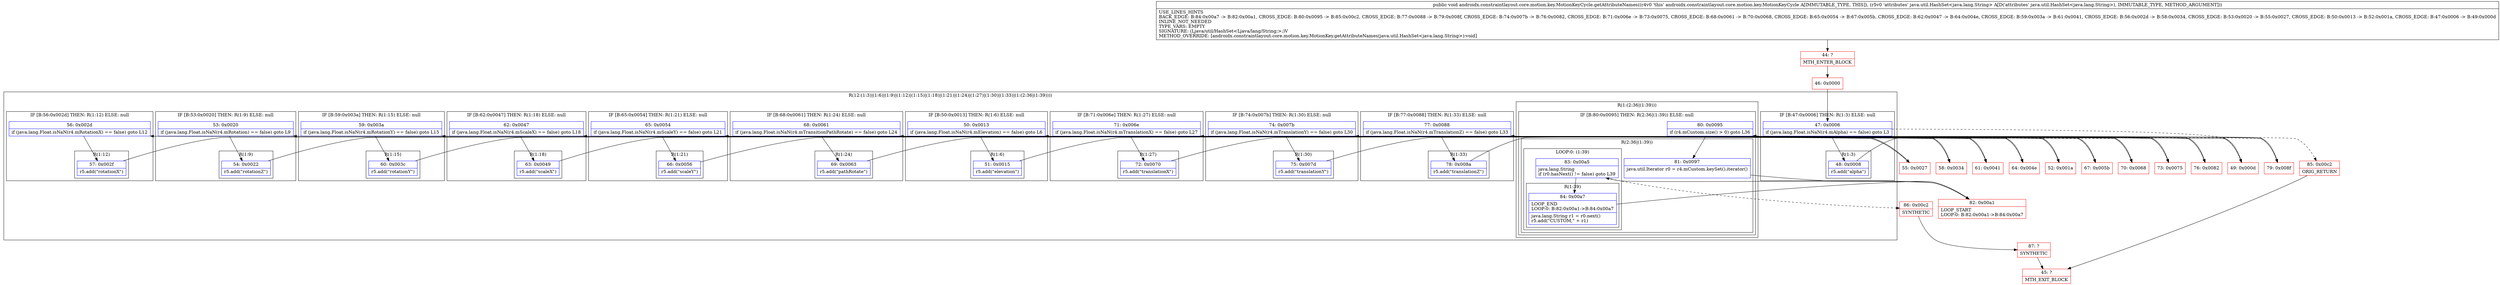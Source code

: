digraph "CFG forandroidx.constraintlayout.core.motion.key.MotionKeyCycle.getAttributeNames(Ljava\/util\/HashSet;)V" {
subgraph cluster_Region_1260483211 {
label = "R(12:(1:3)|(1:6)|(1:9)|(1:12)|(1:15)|(1:18)|(1:21)|(1:24)|(1:27)|(1:30)|(1:33)|(1:(2:36|(1:39))))";
node [shape=record,color=blue];
subgraph cluster_IfRegion_807951643 {
label = "IF [B:47:0x0006] THEN: R(1:3) ELSE: null";
node [shape=record,color=blue];
Node_47 [shape=record,label="{47\:\ 0x0006|if (java.lang.Float.isNaN(r4.mAlpha) == false) goto L3\l}"];
subgraph cluster_Region_789707375 {
label = "R(1:3)";
node [shape=record,color=blue];
Node_48 [shape=record,label="{48\:\ 0x0008|r5.add(\"alpha\")\l}"];
}
}
subgraph cluster_IfRegion_30512756 {
label = "IF [B:50:0x0013] THEN: R(1:6) ELSE: null";
node [shape=record,color=blue];
Node_50 [shape=record,label="{50\:\ 0x0013|if (java.lang.Float.isNaN(r4.mElevation) == false) goto L6\l}"];
subgraph cluster_Region_1092880879 {
label = "R(1:6)";
node [shape=record,color=blue];
Node_51 [shape=record,label="{51\:\ 0x0015|r5.add(\"elevation\")\l}"];
}
}
subgraph cluster_IfRegion_857097301 {
label = "IF [B:53:0x0020] THEN: R(1:9) ELSE: null";
node [shape=record,color=blue];
Node_53 [shape=record,label="{53\:\ 0x0020|if (java.lang.Float.isNaN(r4.mRotation) == false) goto L9\l}"];
subgraph cluster_Region_334762714 {
label = "R(1:9)";
node [shape=record,color=blue];
Node_54 [shape=record,label="{54\:\ 0x0022|r5.add(\"rotationZ\")\l}"];
}
}
subgraph cluster_IfRegion_505107686 {
label = "IF [B:56:0x002d] THEN: R(1:12) ELSE: null";
node [shape=record,color=blue];
Node_56 [shape=record,label="{56\:\ 0x002d|if (java.lang.Float.isNaN(r4.mRotationX) == false) goto L12\l}"];
subgraph cluster_Region_2131840443 {
label = "R(1:12)";
node [shape=record,color=blue];
Node_57 [shape=record,label="{57\:\ 0x002f|r5.add(\"rotationX\")\l}"];
}
}
subgraph cluster_IfRegion_2116328160 {
label = "IF [B:59:0x003a] THEN: R(1:15) ELSE: null";
node [shape=record,color=blue];
Node_59 [shape=record,label="{59\:\ 0x003a|if (java.lang.Float.isNaN(r4.mRotationY) == false) goto L15\l}"];
subgraph cluster_Region_1299526972 {
label = "R(1:15)";
node [shape=record,color=blue];
Node_60 [shape=record,label="{60\:\ 0x003c|r5.add(\"rotationY\")\l}"];
}
}
subgraph cluster_IfRegion_151905296 {
label = "IF [B:62:0x0047] THEN: R(1:18) ELSE: null";
node [shape=record,color=blue];
Node_62 [shape=record,label="{62\:\ 0x0047|if (java.lang.Float.isNaN(r4.mScaleX) == false) goto L18\l}"];
subgraph cluster_Region_2089032735 {
label = "R(1:18)";
node [shape=record,color=blue];
Node_63 [shape=record,label="{63\:\ 0x0049|r5.add(\"scaleX\")\l}"];
}
}
subgraph cluster_IfRegion_640514805 {
label = "IF [B:65:0x0054] THEN: R(1:21) ELSE: null";
node [shape=record,color=blue];
Node_65 [shape=record,label="{65\:\ 0x0054|if (java.lang.Float.isNaN(r4.mScaleY) == false) goto L21\l}"];
subgraph cluster_Region_1108703193 {
label = "R(1:21)";
node [shape=record,color=blue];
Node_66 [shape=record,label="{66\:\ 0x0056|r5.add(\"scaleY\")\l}"];
}
}
subgraph cluster_IfRegion_618538735 {
label = "IF [B:68:0x0061] THEN: R(1:24) ELSE: null";
node [shape=record,color=blue];
Node_68 [shape=record,label="{68\:\ 0x0061|if (java.lang.Float.isNaN(r4.mTransitionPathRotate) == false) goto L24\l}"];
subgraph cluster_Region_2028380815 {
label = "R(1:24)";
node [shape=record,color=blue];
Node_69 [shape=record,label="{69\:\ 0x0063|r5.add(\"pathRotate\")\l}"];
}
}
subgraph cluster_IfRegion_894535092 {
label = "IF [B:71:0x006e] THEN: R(1:27) ELSE: null";
node [shape=record,color=blue];
Node_71 [shape=record,label="{71\:\ 0x006e|if (java.lang.Float.isNaN(r4.mTranslationX) == false) goto L27\l}"];
subgraph cluster_Region_1553176440 {
label = "R(1:27)";
node [shape=record,color=blue];
Node_72 [shape=record,label="{72\:\ 0x0070|r5.add(\"translationX\")\l}"];
}
}
subgraph cluster_IfRegion_162474843 {
label = "IF [B:74:0x007b] THEN: R(1:30) ELSE: null";
node [shape=record,color=blue];
Node_74 [shape=record,label="{74\:\ 0x007b|if (java.lang.Float.isNaN(r4.mTranslationY) == false) goto L30\l}"];
subgraph cluster_Region_1141903931 {
label = "R(1:30)";
node [shape=record,color=blue];
Node_75 [shape=record,label="{75\:\ 0x007d|r5.add(\"translationY\")\l}"];
}
}
subgraph cluster_IfRegion_2111132456 {
label = "IF [B:77:0x0088] THEN: R(1:33) ELSE: null";
node [shape=record,color=blue];
Node_77 [shape=record,label="{77\:\ 0x0088|if (java.lang.Float.isNaN(r4.mTranslationZ) == false) goto L33\l}"];
subgraph cluster_Region_1027417021 {
label = "R(1:33)";
node [shape=record,color=blue];
Node_78 [shape=record,label="{78\:\ 0x008a|r5.add(\"translationZ\")\l}"];
}
}
subgraph cluster_Region_1295528626 {
label = "R(1:(2:36|(1:39)))";
node [shape=record,color=blue];
subgraph cluster_IfRegion_167604452 {
label = "IF [B:80:0x0095] THEN: R(2:36|(1:39)) ELSE: null";
node [shape=record,color=blue];
Node_80 [shape=record,label="{80\:\ 0x0095|if (r4.mCustom.size() \> 0) goto L36\l}"];
subgraph cluster_Region_1583754976 {
label = "R(2:36|(1:39))";
node [shape=record,color=blue];
Node_81 [shape=record,label="{81\:\ 0x0097|java.util.Iterator r0 = r4.mCustom.keySet().iterator()\l\l}"];
subgraph cluster_LoopRegion_169008730 {
label = "LOOP:0: (1:39)";
node [shape=record,color=blue];
Node_83 [shape=record,label="{83\:\ 0x00a5|java.lang.String \lif (r0.hasNext() != false) goto L39\l}"];
subgraph cluster_Region_104054792 {
label = "R(1:39)";
node [shape=record,color=blue];
Node_84 [shape=record,label="{84\:\ 0x00a7|LOOP_END\lLOOP:0: B:82:0x00a1\-\>B:84:0x00a7\l|java.lang.String r1 = r0.next()\lr5.add(\"CUSTOM,\" + r1)\l}"];
}
}
}
}
}
}
Node_44 [shape=record,color=red,label="{44\:\ ?|MTH_ENTER_BLOCK\l}"];
Node_46 [shape=record,color=red,label="{46\:\ 0x0000}"];
Node_49 [shape=record,color=red,label="{49\:\ 0x000d}"];
Node_52 [shape=record,color=red,label="{52\:\ 0x001a}"];
Node_55 [shape=record,color=red,label="{55\:\ 0x0027}"];
Node_58 [shape=record,color=red,label="{58\:\ 0x0034}"];
Node_61 [shape=record,color=red,label="{61\:\ 0x0041}"];
Node_64 [shape=record,color=red,label="{64\:\ 0x004e}"];
Node_67 [shape=record,color=red,label="{67\:\ 0x005b}"];
Node_70 [shape=record,color=red,label="{70\:\ 0x0068}"];
Node_73 [shape=record,color=red,label="{73\:\ 0x0075}"];
Node_76 [shape=record,color=red,label="{76\:\ 0x0082}"];
Node_79 [shape=record,color=red,label="{79\:\ 0x008f}"];
Node_82 [shape=record,color=red,label="{82\:\ 0x00a1|LOOP_START\lLOOP:0: B:82:0x00a1\-\>B:84:0x00a7\l}"];
Node_86 [shape=record,color=red,label="{86\:\ 0x00c2|SYNTHETIC\l}"];
Node_87 [shape=record,color=red,label="{87\:\ ?|SYNTHETIC\l}"];
Node_45 [shape=record,color=red,label="{45\:\ ?|MTH_EXIT_BLOCK\l}"];
Node_85 [shape=record,color=red,label="{85\:\ 0x00c2|ORIG_RETURN\l}"];
MethodNode[shape=record,label="{public void androidx.constraintlayout.core.motion.key.MotionKeyCycle.getAttributeNames((r4v0 'this' androidx.constraintlayout.core.motion.key.MotionKeyCycle A[IMMUTABLE_TYPE, THIS]), (r5v0 'attributes' java.util.HashSet\<java.lang.String\> A[D('attributes' java.util.HashSet\<java.lang.String\>), IMMUTABLE_TYPE, METHOD_ARGUMENT]))  | USE_LINES_HINTS\lBACK_EDGE: B:84:0x00a7 \-\> B:82:0x00a1, CROSS_EDGE: B:80:0x0095 \-\> B:85:0x00c2, CROSS_EDGE: B:77:0x0088 \-\> B:79:0x008f, CROSS_EDGE: B:74:0x007b \-\> B:76:0x0082, CROSS_EDGE: B:71:0x006e \-\> B:73:0x0075, CROSS_EDGE: B:68:0x0061 \-\> B:70:0x0068, CROSS_EDGE: B:65:0x0054 \-\> B:67:0x005b, CROSS_EDGE: B:62:0x0047 \-\> B:64:0x004e, CROSS_EDGE: B:59:0x003a \-\> B:61:0x0041, CROSS_EDGE: B:56:0x002d \-\> B:58:0x0034, CROSS_EDGE: B:53:0x0020 \-\> B:55:0x0027, CROSS_EDGE: B:50:0x0013 \-\> B:52:0x001a, CROSS_EDGE: B:47:0x0006 \-\> B:49:0x000d\lINLINE_NOT_NEEDED\lTYPE_VARS: EMPTY\lSIGNATURE: (Ljava\/util\/HashSet\<Ljava\/lang\/String;\>;)V\lMETHOD_OVERRIDE: [androidx.constraintlayout.core.motion.key.MotionKey.getAttributeNames(java.util.HashSet\<java.lang.String\>):void]\l}"];
MethodNode -> Node_44;Node_47 -> Node_48;
Node_47 -> Node_49[style=dashed];
Node_48 -> Node_49;
Node_50 -> Node_51;
Node_50 -> Node_52[style=dashed];
Node_51 -> Node_52;
Node_53 -> Node_54;
Node_53 -> Node_55[style=dashed];
Node_54 -> Node_55;
Node_56 -> Node_57;
Node_56 -> Node_58[style=dashed];
Node_57 -> Node_58;
Node_59 -> Node_60;
Node_59 -> Node_61[style=dashed];
Node_60 -> Node_61;
Node_62 -> Node_63;
Node_62 -> Node_64[style=dashed];
Node_63 -> Node_64;
Node_65 -> Node_66;
Node_65 -> Node_67[style=dashed];
Node_66 -> Node_67;
Node_68 -> Node_69;
Node_68 -> Node_70[style=dashed];
Node_69 -> Node_70;
Node_71 -> Node_72;
Node_71 -> Node_73[style=dashed];
Node_72 -> Node_73;
Node_74 -> Node_75;
Node_74 -> Node_76[style=dashed];
Node_75 -> Node_76;
Node_77 -> Node_78;
Node_77 -> Node_79[style=dashed];
Node_78 -> Node_79;
Node_80 -> Node_81;
Node_80 -> Node_85[style=dashed];
Node_81 -> Node_82;
Node_83 -> Node_84;
Node_83 -> Node_86[style=dashed];
Node_84 -> Node_82;
Node_44 -> Node_46;
Node_46 -> Node_47;
Node_49 -> Node_50;
Node_52 -> Node_53;
Node_55 -> Node_56;
Node_58 -> Node_59;
Node_61 -> Node_62;
Node_64 -> Node_65;
Node_67 -> Node_68;
Node_70 -> Node_71;
Node_73 -> Node_74;
Node_76 -> Node_77;
Node_79 -> Node_80;
Node_82 -> Node_83;
Node_86 -> Node_87;
Node_87 -> Node_45;
Node_85 -> Node_45;
}

